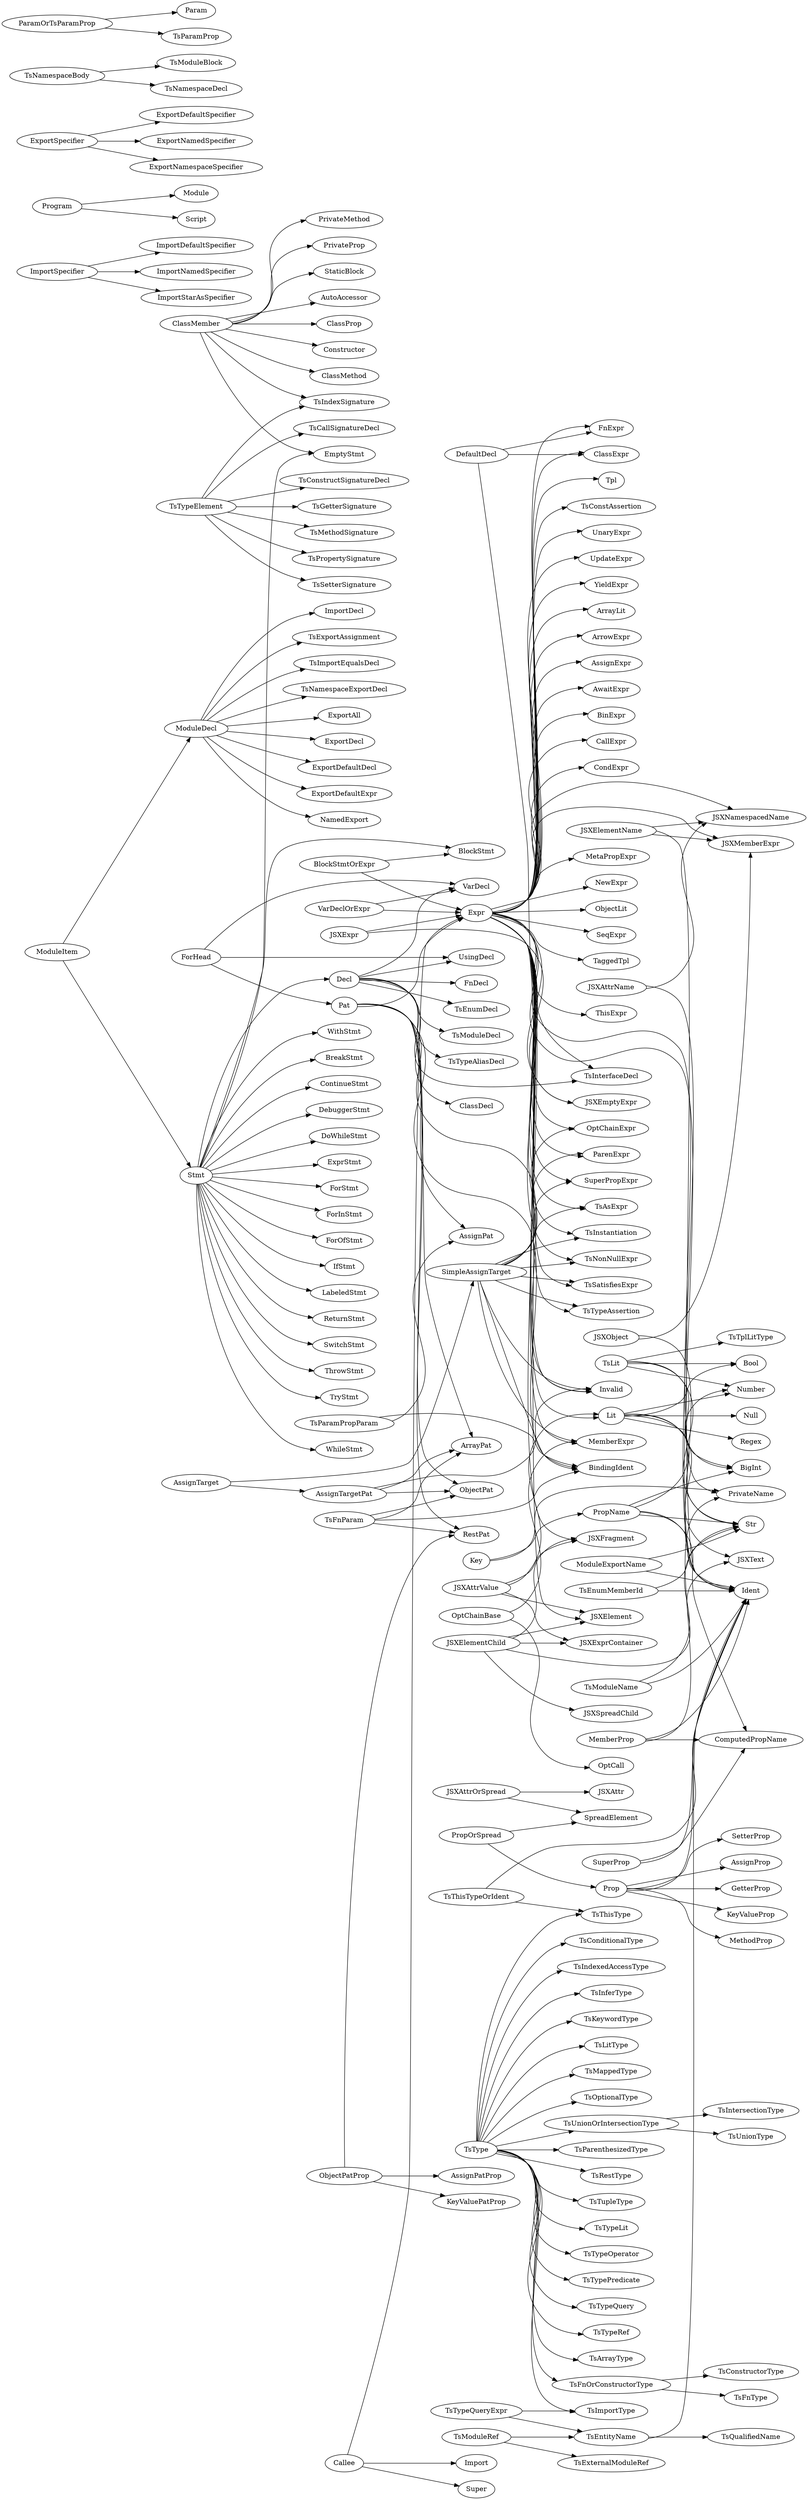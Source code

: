 digraph {
  rankdir="LR"
  Pat -> ArrayPat
  Pat -> AssignPat
  Pat -> Expr
  Pat -> BindingIdent
  Pat -> Invalid
  Pat -> ObjectPat
  Pat -> RestPat
  Expr -> ArrayLit
  Expr -> ArrowExpr
  Expr -> AssignExpr
  Expr -> AwaitExpr
  Expr -> BinExpr
  Expr -> CallExpr
  Expr -> ClassExpr
  Expr -> CondExpr
  Expr -> FnExpr
  Expr -> Ident
  Expr -> Invalid
  Expr -> JSXElement
  Expr -> JSXEmptyExpr
  Expr -> JSXFragment
  Expr -> JSXMemberExpr
  Expr -> JSXNamespacedName
  Expr -> Lit
  Expr -> MemberExpr
  Expr -> MetaPropExpr
  Expr -> NewExpr
  Expr -> ObjectLit
  Expr -> OptChainExpr
  Expr -> ParenExpr
  Expr -> PrivateName
  Expr -> SeqExpr
  Expr -> SuperPropExpr
  Expr -> TaggedTpl
  Expr -> ThisExpr
  Expr -> Tpl
  Expr -> TsAsExpr
  Expr -> TsConstAssertion
  Expr -> TsInstantiation
  Expr -> TsNonNullExpr
  Expr -> TsSatisfiesExpr
  Expr -> TsTypeAssertion
  Expr -> UnaryExpr
  Expr -> UpdateExpr
  Expr -> YieldExpr
  Lit -> BigInt
  Lit -> Bool
  Lit -> JSXText
  Lit -> Null
  Lit -> Number
  Lit -> Regex
  Lit -> Str
  JSXObject -> Ident
  JSXObject -> JSXMemberExpr
  ImportSpecifier -> ImportDefaultSpecifier
  ImportSpecifier -> ImportNamedSpecifier
  ImportSpecifier -> ImportStarAsSpecifier
  TsEnumMemberId -> Ident
  TsEnumMemberId -> Str
  JSXAttrValue -> JSXElement
  JSXAttrValue -> JSXExprContainer
  JSXAttrValue -> JSXFragment
  JSXAttrValue -> Lit
  Program -> Module
  Program -> Script
  Prop -> AssignProp
  Prop -> GetterProp
  Prop -> KeyValueProp
  Prop -> MethodProp
  Prop -> SetterProp
  Prop -> Ident
  TsType -> TsArrayType
  TsType -> TsConditionalType
  TsType -> TsFnOrConstructorType
  TsType -> TsImportType
  TsType -> TsIndexedAccessType
  TsType -> TsInferType
  TsType -> TsKeywordType
  TsType -> TsLitType
  TsType -> TsMappedType
  TsType -> TsOptionalType
  TsType -> TsParenthesizedType
  TsType -> TsRestType
  TsType -> TsThisType
  TsType -> TsTupleType
  TsType -> TsTypeLit
  TsType -> TsTypeOperator
  TsType -> TsTypePredicate
  TsType -> TsTypeQuery
  TsType -> TsTypeRef
  TsType -> TsUnionOrIntersectionType
  TsFnOrConstructorType -> TsConstructorType
  TsFnOrConstructorType -> TsFnType
  TsUnionOrIntersectionType -> TsIntersectionType
  TsUnionOrIntersectionType -> TsUnionType
  TsTypeElement -> TsCallSignatureDecl
  TsTypeElement -> TsConstructSignatureDecl
  TsTypeElement -> TsGetterSignature
  TsTypeElement -> TsIndexSignature
  TsTypeElement -> TsMethodSignature
  TsTypeElement -> TsPropertySignature
  TsTypeElement -> TsSetterSignature
  TsLit -> BigInt
  TsLit -> Bool
  TsLit -> Number
  TsLit -> Str
  TsLit -> TsTplLitType
  TsThisTypeOrIdent -> Ident
  TsThisTypeOrIdent -> TsThisType
  VarDeclOrExpr -> Expr
  VarDeclOrExpr -> VarDecl
  TsTypeQueryExpr -> TsImportType
  TsTypeQueryExpr -> TsEntityName
  TsEntityName -> Ident
  TsEntityName -> TsQualifiedName
  PropName -> BigInt
  PropName -> ComputedPropName
  PropName -> Ident
  PropName -> Number
  PropName -> Str
  JSXElementName -> Ident
  JSXElementName -> JSXMemberExpr
  JSXElementName -> JSXNamespacedName
  ModuleDecl -> ExportAll
  ModuleDecl -> ExportDecl
  ModuleDecl -> ExportDefaultDecl
  ModuleDecl -> ExportDefaultExpr
  ModuleDecl -> NamedExport
  ModuleDecl -> ImportDecl
  ModuleDecl -> TsExportAssignment
  ModuleDecl -> TsImportEqualsDecl
  ModuleDecl -> TsNamespaceExportDecl
  DefaultDecl -> ClassExpr
  DefaultDecl -> FnExpr
  DefaultDecl -> TsInterfaceDecl
  Key -> PrivateName
  Key -> PropName
  Callee -> Expr
  Callee -> Import
  Callee -> Super
  JSXExpr -> Expr
  JSXExpr -> JSXEmptyExpr
  JSXElementChild -> JSXElement
  JSXElementChild -> JSXExprContainer
  JSXElementChild -> JSXFragment
  JSXElementChild -> JSXSpreadChild
  JSXElementChild -> JSXText
  TsParamPropParam -> AssignPat
  TsParamPropParam -> BindingIdent
  SuperProp -> ComputedPropName
  SuperProp -> Ident
  ExportSpecifier -> ExportDefaultSpecifier
  ExportSpecifier -> ExportNamedSpecifier
  ExportSpecifier -> ExportNamespaceSpecifier
  Stmt -> BlockStmt
  Stmt -> BreakStmt
  Stmt -> ContinueStmt
  Stmt -> DebuggerStmt
  Stmt -> Decl
  Stmt -> DoWhileStmt
  Stmt -> EmptyStmt
  Stmt -> ExprStmt
  Stmt -> ForStmt
  Stmt -> ForInStmt
  Stmt -> ForOfStmt
  Stmt -> IfStmt
  Stmt -> LabeledStmt
  Stmt -> ReturnStmt
  Stmt -> SwitchStmt
  Stmt -> ThrowStmt
  Stmt -> TryStmt
  Stmt -> WhileStmt
  Stmt -> WithStmt
  Decl -> ClassDecl
  Decl -> FnDecl
  Decl -> TsEnumDecl
  Decl -> TsInterfaceDecl
  Decl -> TsModuleDecl
  Decl -> TsTypeAliasDecl
  Decl -> UsingDecl
  Decl -> VarDecl
  AssignTarget -> SimpleAssignTarget
  AssignTarget -> AssignTargetPat
  SimpleAssignTarget -> BindingIdent
  SimpleAssignTarget -> Invalid
  SimpleAssignTarget -> MemberExpr
  SimpleAssignTarget -> OptChainExpr
  SimpleAssignTarget -> ParenExpr
  SimpleAssignTarget -> SuperPropExpr
  SimpleAssignTarget -> TsAsExpr
  SimpleAssignTarget -> TsInstantiation
  SimpleAssignTarget -> TsNonNullExpr
  SimpleAssignTarget -> TsSatisfiesExpr
  SimpleAssignTarget -> TsTypeAssertion
  AssignTargetPat -> ArrayPat
  AssignTargetPat -> Invalid
  AssignTargetPat -> ObjectPat
  ModuleItem -> ModuleDecl
  ModuleItem -> Stmt
  BlockStmtOrExpr -> BlockStmt
  BlockStmtOrExpr -> Expr
  ObjectPatProp -> AssignPatProp
  ObjectPatProp -> KeyValuePatProp
  ObjectPatProp -> RestPat
  TsFnParam -> ArrayPat
  TsFnParam -> BindingIdent
  TsFnParam -> ObjectPat
  TsFnParam -> RestPat
  TsModuleRef -> TsEntityName
  TsModuleRef -> TsExternalModuleRef
  JSXAttrName -> Ident
  JSXAttrName -> JSXNamespacedName
  TsModuleName -> Ident
  TsModuleName -> Str
  MemberProp -> ComputedPropName
  MemberProp -> Ident
  MemberProp -> PrivateName
  TsNamespaceBody -> TsModuleBlock
  TsNamespaceBody -> TsNamespaceDecl
  ClassMember -> AutoAccessor
  ClassMember -> ClassProp
  ClassMember -> Constructor
  ClassMember -> EmptyStmt
  ClassMember -> ClassMethod
  ClassMember -> PrivateMethod
  ClassMember -> PrivateProp
  ClassMember -> StaticBlock
  ClassMember -> TsIndexSignature
  JSXAttrOrSpread -> JSXAttr
  JSXAttrOrSpread -> SpreadElement
  ForHead -> Pat
  ForHead -> UsingDecl
  ForHead -> VarDecl
  ModuleExportName -> Ident
  ModuleExportName -> Str
  PropOrSpread -> Prop
  PropOrSpread -> SpreadElement
  ParamOrTsParamProp -> Param
  ParamOrTsParamProp -> TsParamProp
  OptChainBase -> OptCall
  OptChainBase -> MemberExpr
}
